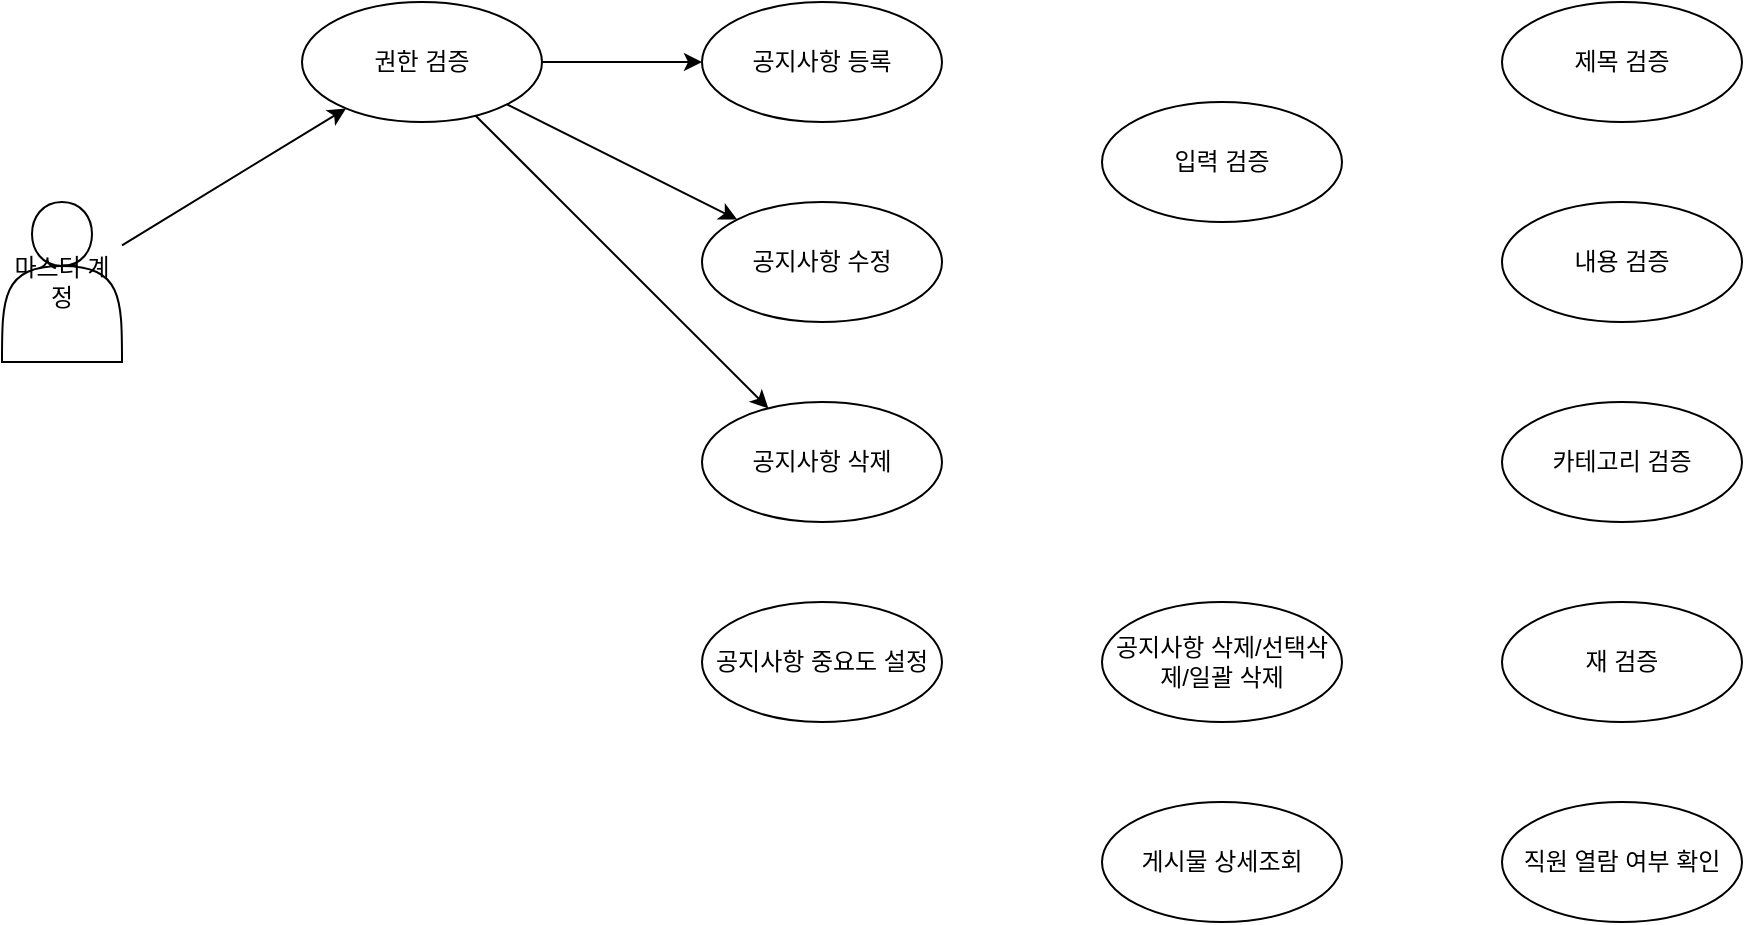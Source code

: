 <mxfile version="26.0.16">
  <diagram name="페이지-1" id="DKJEJJquOrz6qWJuDARE">
    <mxGraphModel dx="1147" dy="658" grid="1" gridSize="10" guides="1" tooltips="1" connect="1" arrows="1" fold="1" page="1" pageScale="1" pageWidth="827" pageHeight="1169" math="0" shadow="0">
      <root>
        <mxCell id="0" />
        <mxCell id="1" parent="0" />
        <!-- Actors -->
        <mxCell id="2" value="마스터 계정" style="shape=actor;whiteSpace=wrap;html=1;" vertex="1" parent="1">
          <mxGeometry x="50" y="150" width="60" height="80" as="geometry" />
        </mxCell>
        <!-- Use Cases -->
        <mxCell id="3" value="권한 검증" style="ellipse;whiteSpace=wrap;html=1;" vertex="1" parent="1">
          <mxGeometry x="200" y="50" width="120" height="60" as="geometry" />
        </mxCell>
        <mxCell id="4" value="공지사항 등록" style="ellipse;whiteSpace=wrap;html=1;" vertex="1" parent="1">
          <mxGeometry x="400" y="50" width="120" height="60" as="geometry" />
        </mxCell>
        <mxCell id="5" value="공지사항 수정" style="ellipse;whiteSpace=wrap;html=1;" vertex="1" parent="1">
          <mxGeometry x="400" y="150" width="120" height="60" as="geometry" />
        </mxCell>
        <mxCell id="6" value="공지사항 삭제" style="ellipse;whiteSpace=wrap;html=1;" vertex="1" parent="1">
          <mxGeometry x="400" y="250" width="120" height="60" as="geometry" />
        </mxCell>
        <mxCell id="7" value="입력 검증" style="ellipse;whiteSpace=wrap;html=1;" vertex="1" parent="1">
          <mxGeometry x="600" y="100" width="120" height="60" as="geometry" />
        </mxCell>
        <mxCell id="8" value="제목 검증" style="ellipse;whiteSpace=wrap;html=1;" vertex="1" parent="1">
          <mxGeometry x="800" y="50" width="120" height="60" as="geometry" />
        </mxCell>
        <mxCell id="9" value="내용 검증" style="ellipse;whiteSpace=wrap;html=1;" vertex="1" parent="1">
          <mxGeometry x="800" y="150" width="120" height="60" as="geometry" />
        </mxCell>
        <mxCell id="10" value="카테고리 검증" style="ellipse;whiteSpace=wrap;html=1;" vertex="1" parent="1">
          <mxGeometry x="800" y="250" width="120" height="60" as="geometry" />
        </mxCell>
        <mxCell id="11" value="공지사항 중요도 설정" style="ellipse;whiteSpace=wrap;html=1;" vertex="1" parent="1">
          <mxGeometry x="400" y="350" width="120" height="60" as="geometry" />
        </mxCell>
        <mxCell id="12" value="공지사항 삭제/선택삭제/일괄 삭제" style="ellipse;whiteSpace=wrap;html=1;" vertex="1" parent="1">
          <mxGeometry x="600" y="350" width="120" height="60" as="geometry" />
        </mxCell>
        <mxCell id="13" value="재 검증" style="ellipse;whiteSpace=wrap;html=1;" vertex="1" parent="1">
          <mxGeometry x="800" y="350" width="120" height="60" as="geometry" />
        </mxCell>
        <mxCell id="14" value="게시물 상세조회" style="ellipse;whiteSpace=wrap;html=1;" vertex="1" parent="1">
          <mxGeometry x="600" y="450" width="120" height="60" as="geometry" />
        </mxCell>
        <mxCell id="15" value="직원 열람 여부 확인" style="ellipse;whiteSpace=wrap;html=1;" vertex="1" parent="1">
          <mxGeometry x="800" y="450" width="120" height="60" as="geometry" />
        </mxCell>
        <!-- Relationships -->
        <mxCell id="16" edge="1" parent="1" source="2" target="3">
          <mxGeometry relative="1" as="geometry" />
        </mxCell>
        <mxCell id="17" edge="1" parent="1" source="3" target="4">
          <mxGeometry relative="1" as="geometry" />
        </mxCell>
        <mxCell id="18" edge="1" parent="1" source="3" target="5">
          <mxGeometry relative="1" as="geometry" />
        </mxCell>
        <mxCell id="19" edge="1" parent="1" source="3" target="6">
          <mxGeometry relative="1" as="geometry" />
        </mxCell>
        <mxCell id="20" edge="1" parent="1" source="4" target="7" value="<<include>>" style="edgeStyle=orthogonalEdgeStyle;rounded=1;orthogonalLoop=1;jettySize=auto;html=1;">
          <mxGeometry relative="1" as="geometry" />
        </mxCell>
        <mxCell id="21" edge="1" parent="1" source="5" target="7" value="<<include>>" style="edgeStyle=orthogonalEdgeStyle;rounded=1;orthogonalLoop=1;jettySize=auto;html=1;">
          <mxGeometry relative="1" as="geometry" />
        </mxCell>
        <mxCell id="22" edge="1" parent="1" source="7" target="8" value="<<extends>>" style="edgeStyle=orthogonalEdgeStyle;rounded=1;orthogonalLoop=1;jettySize=auto;html=1;">
          <mxGeometry relative="1" as="geometry" />
        </mxCell>
        <mxCell id="23" edge="1" parent="1" source="7" target="9" value="<<extends>>" style="edgeStyle=orthogonalEdgeStyle;rounded=1;orthogonalLoop=1;jettySize=auto;html=1;">
          <mxGeometry relative="1" as="geometry" />
        </mxCell>
        <mxCell id="24" edge="1" parent="1" source="7" target="10" value="<<extends>>" style="edgeStyle=orthogonalEdgeStyle;rounded=1;orthogonalLoop=1;jettySize=auto;html=1;">
          <mxGeometry relative="1" as="geometry" />
        </mxCell>
        <mxCell id="25" edge="1" parent="1" source="6" target="13" value="<<include>>" style="edgeStyle=orthogonalEdgeStyle;rounded=1;orthogonalLoop=1;jettySize=auto;html=1;">
          <mxGeometry relative="1" as="geometry" />
        </mxCell>
        <mxCell id="26" edge="1" parent="1" source="12" target="13" value="<<include>>" style="edgeStyle=orthogonalEdgeStyle;rounded=1;orthogonalLoop=1;jettySize=auto;html=1;">
          <mxGeometry relative="1" as="geometry" />
        </mxCell>
        <mxCell id="27" edge="1" parent="1" source="14" target="5" value="<<include>>" style="edgeStyle=orthogonalEdgeStyle;rounded=1;orthogonalLoop=1;jettySize=auto;html=1;">
          <mxGeometry relative="1" as="geometry" />
        </mxCell>
        <mxCell id="28" edge="1" parent="1" source="14" target="15" value="<<include>>" style="edgeStyle=orthogonalEdgeStyle;rounded=1;orthogonalLoop=1;jettySize=auto;html=1;">
          <mxGeometry relative="1" as="geometry" />
        </mxCell>
      </root>
    </mxGraphModel>
  </diagram>
</mxfile>
